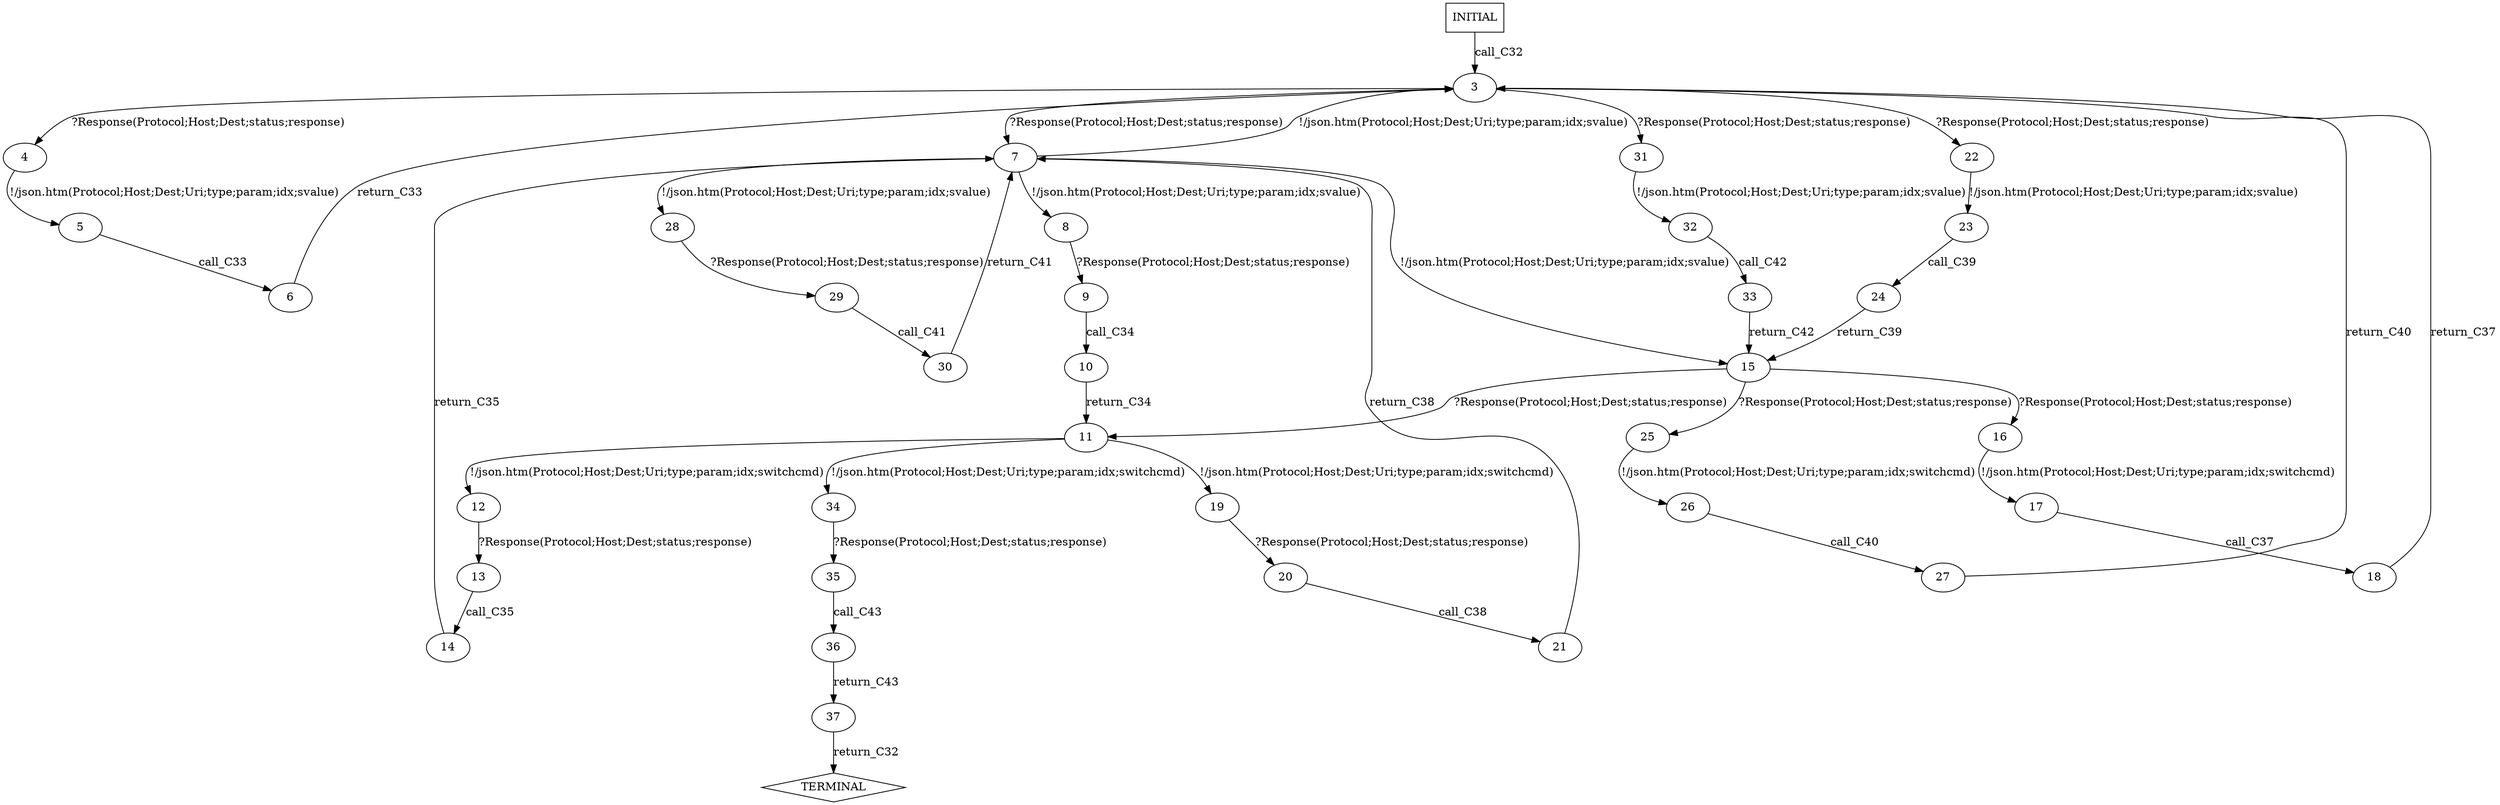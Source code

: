 digraph G {
  0 [label="INITIAL",shape=box];
  1 [label="TERMINAL",shape=diamond];
  3 [label="3"];
  4 [label="4"];
  5 [label="5"];
  6 [label="6"];
  7 [label="7"];
  8 [label="8"];
  9 [label="9"];
  10 [label="10"];
  11 [label="11"];
  12 [label="12"];
  13 [label="13"];
  14 [label="14"];
  15 [label="15"];
  16 [label="16"];
  17 [label="17"];
  18 [label="18"];
  19 [label="19"];
  20 [label="20"];
  21 [label="21"];
  22 [label="22"];
  23 [label="23"];
  24 [label="24"];
  25 [label="25"];
  26 [label="26"];
  27 [label="27"];
  28 [label="28"];
  29 [label="29"];
  30 [label="30"];
  31 [label="31"];
  32 [label="32"];
  33 [label="33"];
  34 [label="34"];
  35 [label="35"];
  36 [label="36"];
  37 [label="37"];
0->3  [label="call_C32"];
3->4 [label="?Response(Protocol;Host;Dest;status;response)"];
3->22 [label="?Response(Protocol;Host;Dest;status;response)"];
3->31 [label="?Response(Protocol;Host;Dest;status;response)"];
3->7 [label="?Response(Protocol;Host;Dest;status;response)"];
4->5 [label="!/json.htm(Protocol;Host;Dest;Uri;type;param;idx;svalue)"];
5->6  [label="call_C33"];
6->3  [label="return_C33"];
7->8 [label="!/json.htm(Protocol;Host;Dest;Uri;type;param;idx;svalue)"];
7->28 [label="!/json.htm(Protocol;Host;Dest;Uri;type;param;idx;svalue)"];
7->3 [label="!/json.htm(Protocol;Host;Dest;Uri;type;param;idx;svalue)"];
7->15 [label="!/json.htm(Protocol;Host;Dest;Uri;type;param;idx;svalue)"];
8->9 [label="?Response(Protocol;Host;Dest;status;response)"];
9->10  [label="call_C34"];
10->11  [label="return_C34"];
11->34 [label="!/json.htm(Protocol;Host;Dest;Uri;type;param;idx;switchcmd)"];
11->19 [label="!/json.htm(Protocol;Host;Dest;Uri;type;param;idx;switchcmd)"];
11->12 [label="!/json.htm(Protocol;Host;Dest;Uri;type;param;idx;switchcmd)"];
12->13 [label="?Response(Protocol;Host;Dest;status;response)"];
13->14  [label="call_C35"];
14->7  [label="return_C35"];
15->16 [label="?Response(Protocol;Host;Dest;status;response)"];
15->25 [label="?Response(Protocol;Host;Dest;status;response)"];
15->11 [label="?Response(Protocol;Host;Dest;status;response)"];
16->17 [label="!/json.htm(Protocol;Host;Dest;Uri;type;param;idx;switchcmd)"];
17->18  [label="call_C37"];
18->3  [label="return_C37"];
19->20 [label="?Response(Protocol;Host;Dest;status;response)"];
20->21  [label="call_C38"];
21->7  [label="return_C38"];
22->23 [label="!/json.htm(Protocol;Host;Dest;Uri;type;param;idx;svalue)"];
23->24  [label="call_C39"];
24->15  [label="return_C39"];
25->26 [label="!/json.htm(Protocol;Host;Dest;Uri;type;param;idx;switchcmd)"];
26->27  [label="call_C40"];
27->3  [label="return_C40"];
28->29 [label="?Response(Protocol;Host;Dest;status;response)"];
29->30  [label="call_C41"];
30->7  [label="return_C41"];
31->32 [label="!/json.htm(Protocol;Host;Dest;Uri;type;param;idx;svalue)"];
32->33  [label="call_C42"];
33->15  [label="return_C42"];
34->35 [label="?Response(Protocol;Host;Dest;status;response)"];
35->36  [label="call_C43"];
36->37  [label="return_C43"];
37->1  [label="return_C32"];
}
